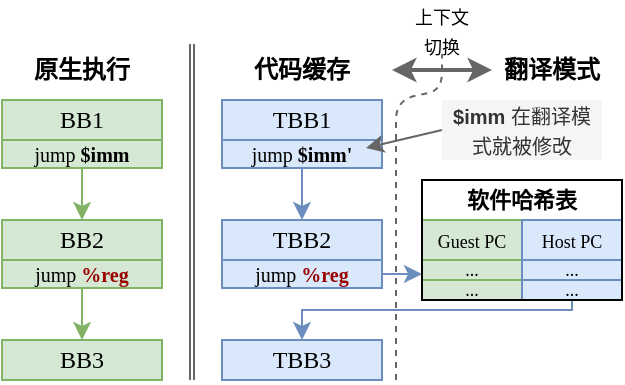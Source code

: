 <mxfile>
    <diagram name="Page-1" id="X0hU83g1MlAv1BOdnKTF">
        <mxGraphModel dx="1356" dy="360" grid="1" gridSize="10" guides="0" tooltips="1" connect="1" arrows="1" fold="1" page="1" pageScale="1" pageWidth="850" pageHeight="1100" math="0" shadow="0">
            <root>
                <mxCell id="0"/>
                <mxCell id="1" parent="0"/>
                <mxCell id="MVY9Mdbl4XYF1e1SXHdS-56" value="TBB1" style="rounded=0;whiteSpace=wrap;html=1;fontFamily=mono;fillColor=#dae8fc;strokeColor=#6c8ebf;" parent="1" vertex="1">
                    <mxGeometry x="90" y="80" width="80" height="20" as="geometry"/>
                </mxCell>
                <mxCell id="MVY9Mdbl4XYF1e1SXHdS-57" value="TBB2" style="rounded=0;whiteSpace=wrap;html=1;fontFamily=mono;fillColor=#dae8fc;strokeColor=#6c8ebf;" parent="1" vertex="1">
                    <mxGeometry x="90" y="140" width="80" height="20" as="geometry"/>
                </mxCell>
                <mxCell id="MVY9Mdbl4XYF1e1SXHdS-58" value="TBB3" style="rounded=0;whiteSpace=wrap;html=1;fontFamily=mono;fillColor=#dae8fc;strokeColor=#6c8ebf;" parent="1" vertex="1">
                    <mxGeometry x="90" y="200" width="80" height="20" as="geometry"/>
                </mxCell>
                <mxCell id="MVY9Mdbl4XYF1e1SXHdS-59" value="&lt;font style=&quot;font-size: 10px;&quot;&gt;jump &lt;font color=&quot;#990000&quot;&gt;&lt;b&gt;%reg&lt;/b&gt;&lt;/font&gt;&lt;/font&gt;" style="rounded=0;whiteSpace=wrap;html=1;fontFamily=mono;fillColor=#dae8fc;strokeColor=#6c8ebf;" parent="1" vertex="1">
                    <mxGeometry x="90" y="160" width="80" height="14" as="geometry"/>
                </mxCell>
                <mxCell id="MVY9Mdbl4XYF1e1SXHdS-60" value="&lt;font style=&quot;font-size: 10px;&quot;&gt;jump &lt;b&gt;$imm'&lt;/b&gt;&lt;/font&gt;" style="rounded=0;whiteSpace=wrap;html=1;fontFamily=mono;fillColor=#dae8fc;strokeColor=#6c8ebf;" parent="1" vertex="1">
                    <mxGeometry x="90" y="100" width="80" height="14" as="geometry"/>
                </mxCell>
                <mxCell id="MVY9Mdbl4XYF1e1SXHdS-61" value="" style="endArrow=classic;html=1;rounded=0;fontFamily=mono;fontSize=12;fontColor=default;fillColor=#dae8fc;strokeColor=#6c8ebf;" parent="1" source="MVY9Mdbl4XYF1e1SXHdS-60" target="MVY9Mdbl4XYF1e1SXHdS-57" edge="1">
                    <mxGeometry width="50" height="50" relative="1" as="geometry">
                        <mxPoint x="120" y="190" as="sourcePoint"/>
                        <mxPoint x="170" y="140" as="targetPoint"/>
                    </mxGeometry>
                </mxCell>
                <mxCell id="MVY9Mdbl4XYF1e1SXHdS-62" value="" style="endArrow=classic;html=1;rounded=0;fontFamily=mono;fontSize=12;fontColor=default;fillColor=#dae8fc;strokeColor=#6c8ebf;exitX=1;exitY=0.5;exitDx=0;exitDy=0;" parent="1" source="MVY9Mdbl4XYF1e1SXHdS-59" edge="1">
                    <mxGeometry width="50" height="50" relative="1" as="geometry">
                        <mxPoint x="130" y="124" as="sourcePoint"/>
                        <mxPoint x="190" y="167" as="targetPoint"/>
                    </mxGeometry>
                </mxCell>
                <mxCell id="MVY9Mdbl4XYF1e1SXHdS-75" value="" style="endArrow=classic;html=1;rounded=0;fontFamily=mono;fontSize=12;fontColor=default;fillColor=#dae8fc;strokeColor=#6c8ebf;exitX=0.75;exitY=1;exitDx=0;exitDy=0;" parent="1" source="raHJd4RImDKKICO7Uudt-14" target="MVY9Mdbl4XYF1e1SXHdS-58" edge="1">
                    <mxGeometry width="50" height="50" relative="1" as="geometry">
                        <mxPoint x="270" y="157" as="sourcePoint"/>
                        <mxPoint x="260" y="167" as="targetPoint"/>
                        <Array as="points">
                            <mxPoint x="265" y="185"/>
                            <mxPoint x="130" y="185"/>
                        </Array>
                    </mxGeometry>
                </mxCell>
                <mxCell id="raHJd4RImDKKICO7Uudt-1" value="&lt;span style=&quot;font-size: 11px;&quot;&gt;&lt;b&gt;软件哈希表&lt;/b&gt;&lt;/span&gt;" style="rounded=0;whiteSpace=wrap;html=1;fontFamily=mono;" parent="1" vertex="1">
                    <mxGeometry x="190" y="120" width="100" height="20" as="geometry"/>
                </mxCell>
                <mxCell id="raHJd4RImDKKICO7Uudt-2" value="..." style="rounded=0;whiteSpace=wrap;html=1;fontSize=9;fillColor=#d5e8d4;strokeColor=#82b366;fontFamily=mono;" parent="1" vertex="1">
                    <mxGeometry x="190" y="160" width="50" height="10" as="geometry"/>
                </mxCell>
                <mxCell id="raHJd4RImDKKICO7Uudt-3" value="..." style="rounded=0;whiteSpace=wrap;html=1;fontSize=9;fillColor=#dae8fc;strokeColor=#6c8ebf;fontFamily=mono;" parent="1" vertex="1">
                    <mxGeometry x="240" y="160" width="50" height="10" as="geometry"/>
                </mxCell>
                <mxCell id="raHJd4RImDKKICO7Uudt-8" value="&lt;font style=&quot;font-size: 9px;&quot;&gt;Guest PC&lt;/font&gt;" style="rounded=0;whiteSpace=wrap;html=1;fontSize=10;fillColor=#d5e8d4;strokeColor=#82b366;fontFamily=mono;" parent="1" vertex="1">
                    <mxGeometry x="190" y="140" width="50" height="20" as="geometry"/>
                </mxCell>
                <mxCell id="raHJd4RImDKKICO7Uudt-9" value="&lt;font style=&quot;font-size: 9px;&quot;&gt;Host PC&lt;/font&gt;" style="rounded=0;whiteSpace=wrap;html=1;fontSize=10;fillColor=#dae8fc;strokeColor=#6c8ebf;fontFamily=mono;" parent="1" vertex="1">
                    <mxGeometry x="240" y="140" width="50" height="20" as="geometry"/>
                </mxCell>
                <mxCell id="raHJd4RImDKKICO7Uudt-15" value="..." style="rounded=0;whiteSpace=wrap;html=1;fontSize=9;fillColor=#d5e8d4;strokeColor=#82b366;fontFamily=mono;" parent="1" vertex="1">
                    <mxGeometry x="190" y="170" width="50" height="10" as="geometry"/>
                </mxCell>
                <mxCell id="raHJd4RImDKKICO7Uudt-16" value="..." style="rounded=0;whiteSpace=wrap;html=1;fontSize=9;fillColor=#dae8fc;strokeColor=#6c8ebf;fontFamily=mono;" parent="1" vertex="1">
                    <mxGeometry x="240" y="170" width="50" height="10" as="geometry"/>
                </mxCell>
                <mxCell id="raHJd4RImDKKICO7Uudt-14" value="" style="rounded=0;whiteSpace=wrap;html=1;fillColor=none;fontFamily=mono;movable=1;resizable=1;rotatable=1;deletable=1;editable=1;connectable=1;" parent="1" vertex="1">
                    <mxGeometry x="190" y="120" width="100" height="60" as="geometry"/>
                </mxCell>
                <mxCell id="7SZso7CxJtwv2bJngUKW-1" value="BB1" style="rounded=0;whiteSpace=wrap;html=1;fontFamily=mono;fillColor=#d5e8d4;strokeColor=#82b366;" parent="1" vertex="1">
                    <mxGeometry x="-20" y="80" width="80" height="20" as="geometry"/>
                </mxCell>
                <mxCell id="7SZso7CxJtwv2bJngUKW-2" value="BB2" style="rounded=0;whiteSpace=wrap;html=1;fontFamily=mono;fillColor=#d5e8d4;strokeColor=#82b366;" parent="1" vertex="1">
                    <mxGeometry x="-20" y="140" width="80" height="20" as="geometry"/>
                </mxCell>
                <mxCell id="7SZso7CxJtwv2bJngUKW-3" value="BB3" style="rounded=0;whiteSpace=wrap;html=1;fontFamily=mono;fillColor=#d5e8d4;strokeColor=#82b366;" parent="1" vertex="1">
                    <mxGeometry x="-20" y="200" width="80" height="20" as="geometry"/>
                </mxCell>
                <mxCell id="7SZso7CxJtwv2bJngUKW-4" value="&lt;font style=&quot;font-size: 10px;&quot;&gt;jump &lt;font color=&quot;#990000&quot;&gt;&lt;b&gt;%reg&lt;/b&gt;&lt;/font&gt;&lt;/font&gt;" style="rounded=0;whiteSpace=wrap;html=1;fontFamily=mono;fillColor=#d5e8d4;strokeColor=#82b366;" parent="1" vertex="1">
                    <mxGeometry x="-20" y="160" width="80" height="14" as="geometry"/>
                </mxCell>
                <mxCell id="7SZso7CxJtwv2bJngUKW-5" value="&lt;font style=&quot;font-size: 10px;&quot;&gt;jump &lt;b&gt;$imm&lt;/b&gt;&lt;/font&gt;" style="rounded=0;whiteSpace=wrap;html=1;fontFamily=mono;fillColor=#d5e8d4;strokeColor=#82b366;" parent="1" vertex="1">
                    <mxGeometry x="-20" y="100" width="80" height="14" as="geometry"/>
                </mxCell>
                <mxCell id="7SZso7CxJtwv2bJngUKW-6" value="" style="endArrow=classic;html=1;rounded=0;fontFamily=mono;fontSize=12;fontColor=default;fillColor=#d5e8d4;strokeColor=#82b366;" parent="1" source="7SZso7CxJtwv2bJngUKW-5" target="7SZso7CxJtwv2bJngUKW-2" edge="1">
                    <mxGeometry width="50" height="50" relative="1" as="geometry">
                        <mxPoint x="10" y="190" as="sourcePoint"/>
                        <mxPoint x="60" y="140" as="targetPoint"/>
                    </mxGeometry>
                </mxCell>
                <mxCell id="7SZso7CxJtwv2bJngUKW-8" value="&lt;b&gt;原生执行&lt;/b&gt;" style="text;html=1;strokeColor=none;fillColor=none;align=center;verticalAlign=middle;whiteSpace=wrap;rounded=0;fontFamily=mono;" parent="1" vertex="1">
                    <mxGeometry x="-10" y="50" width="60" height="30" as="geometry"/>
                </mxCell>
                <mxCell id="7SZso7CxJtwv2bJngUKW-9" value="&lt;b&gt;代码缓存&lt;/b&gt;" style="text;html=1;strokeColor=none;fillColor=none;align=center;verticalAlign=middle;whiteSpace=wrap;rounded=0;fontFamily=mono;" parent="1" vertex="1">
                    <mxGeometry x="90" y="50" width="80" height="30" as="geometry"/>
                </mxCell>
                <mxCell id="7SZso7CxJtwv2bJngUKW-10" value="&lt;b&gt;翻译模式&lt;/b&gt;" style="text;html=1;strokeColor=none;fillColor=none;align=center;verticalAlign=middle;whiteSpace=wrap;rounded=0;fontFamily=mono;" parent="1" vertex="1">
                    <mxGeometry x="230" y="50" width="50" height="30" as="geometry"/>
                </mxCell>
                <mxCell id="7SZso7CxJtwv2bJngUKW-12" value="" style="endArrow=classic;html=1;rounded=0;fontFamily=mono;fontSize=12;fontColor=default;fillColor=#d5e8d4;strokeColor=#82b366;" parent="1" source="7SZso7CxJtwv2bJngUKW-4" target="7SZso7CxJtwv2bJngUKW-3" edge="1">
                    <mxGeometry width="50" height="50" relative="1" as="geometry">
                        <mxPoint x="30" y="124" as="sourcePoint"/>
                        <mxPoint x="30" y="140" as="targetPoint"/>
                    </mxGeometry>
                </mxCell>
                <mxCell id="7SZso7CxJtwv2bJngUKW-13" value="" style="endArrow=none;html=1;rounded=0;fillColor=#f5f5f5;strokeColor=#666666;" parent="1" edge="1">
                    <mxGeometry width="50" height="50" relative="1" as="geometry">
                        <mxPoint x="74" y="220" as="sourcePoint"/>
                        <mxPoint x="74" y="52" as="targetPoint"/>
                    </mxGeometry>
                </mxCell>
                <mxCell id="7SZso7CxJtwv2bJngUKW-15" value="&lt;font style=&quot;font-size: 10px;&quot;&gt;&lt;b&gt;$imm&lt;/b&gt;&amp;nbsp;在翻译模式就被修改&lt;/font&gt;" style="rounded=0;whiteSpace=wrap;html=1;fillColor=#f5f5f5;fontColor=#333333;strokeColor=none;" parent="1" vertex="1">
                    <mxGeometry x="200" y="80" width="80" height="30" as="geometry"/>
                </mxCell>
                <mxCell id="7SZso7CxJtwv2bJngUKW-16" value="" style="endArrow=none;html=1;rounded=0;fillColor=#f5f5f5;strokeColor=#666666;entryX=0;entryY=0.5;entryDx=0;entryDy=0;startArrow=classic;startFill=1;" parent="1" target="7SZso7CxJtwv2bJngUKW-15" edge="1">
                    <mxGeometry width="50" height="50" relative="1" as="geometry">
                        <mxPoint x="162" y="104" as="sourcePoint"/>
                        <mxPoint x="390" y="80" as="targetPoint"/>
                    </mxGeometry>
                </mxCell>
                <mxCell id="fawFluA42aD_Aw863RfF-1" value="" style="endArrow=none;html=1;rounded=0;fillColor=#f5f5f5;strokeColor=#666666;" parent="1" edge="1">
                    <mxGeometry width="50" height="50" relative="1" as="geometry">
                        <mxPoint x="76" y="220" as="sourcePoint"/>
                        <mxPoint x="76" y="52" as="targetPoint"/>
                    </mxGeometry>
                </mxCell>
                <mxCell id="fawFluA42aD_Aw863RfF-2" value="" style="endArrow=none;html=1;rounded=1;fillColor=#f5f5f5;strokeColor=#666666;dashed=1;" parent="1" edge="1">
                    <mxGeometry width="50" height="50" relative="1" as="geometry">
                        <mxPoint x="177" y="220" as="sourcePoint"/>
                        <mxPoint x="200" y="57" as="targetPoint"/>
                        <Array as="points">
                            <mxPoint x="177" y="80"/>
                            <mxPoint x="200" y="75"/>
                        </Array>
                    </mxGeometry>
                </mxCell>
                <mxCell id="fawFluA42aD_Aw863RfF-7" value="" style="endArrow=classic;startArrow=classic;html=1;rounded=0;fillColor=#f5f5f5;strokeColor=#666666;strokeWidth=2;" parent="1" edge="1">
                    <mxGeometry width="50" height="50" relative="1" as="geometry">
                        <mxPoint x="175" y="65" as="sourcePoint"/>
                        <mxPoint x="225" y="65" as="targetPoint"/>
                    </mxGeometry>
                </mxCell>
                <mxCell id="fawFluA42aD_Aw863RfF-10" value="&lt;font face=&quot;mono&quot; style=&quot;font-size: 9px;&quot;&gt;上下文&lt;br&gt;切换&lt;br&gt;&lt;/font&gt;" style="text;html=1;strokeColor=none;fillColor=none;align=center;verticalAlign=middle;whiteSpace=wrap;rounded=0;" parent="1" vertex="1">
                    <mxGeometry x="180" y="40" width="40" height="10" as="geometry"/>
                </mxCell>
            </root>
        </mxGraphModel>
    </diagram>
</mxfile>